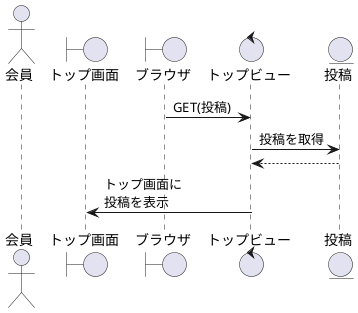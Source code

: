 @startuml KR
 
actor "会員" as user
boundary "トップ画面" as PostDetails
boundary "ブラウザ" as brz
control "トップビュー" as PostDetailv
entity "投稿" as Post
 
brz -> PostDetailv: GET(投稿)
PostDetailv -> Post: 投稿を取得
PostDetailv <-- Post:
PostDetails <- PostDetailv:トップ画面に\n投稿を表示
 
@enduml